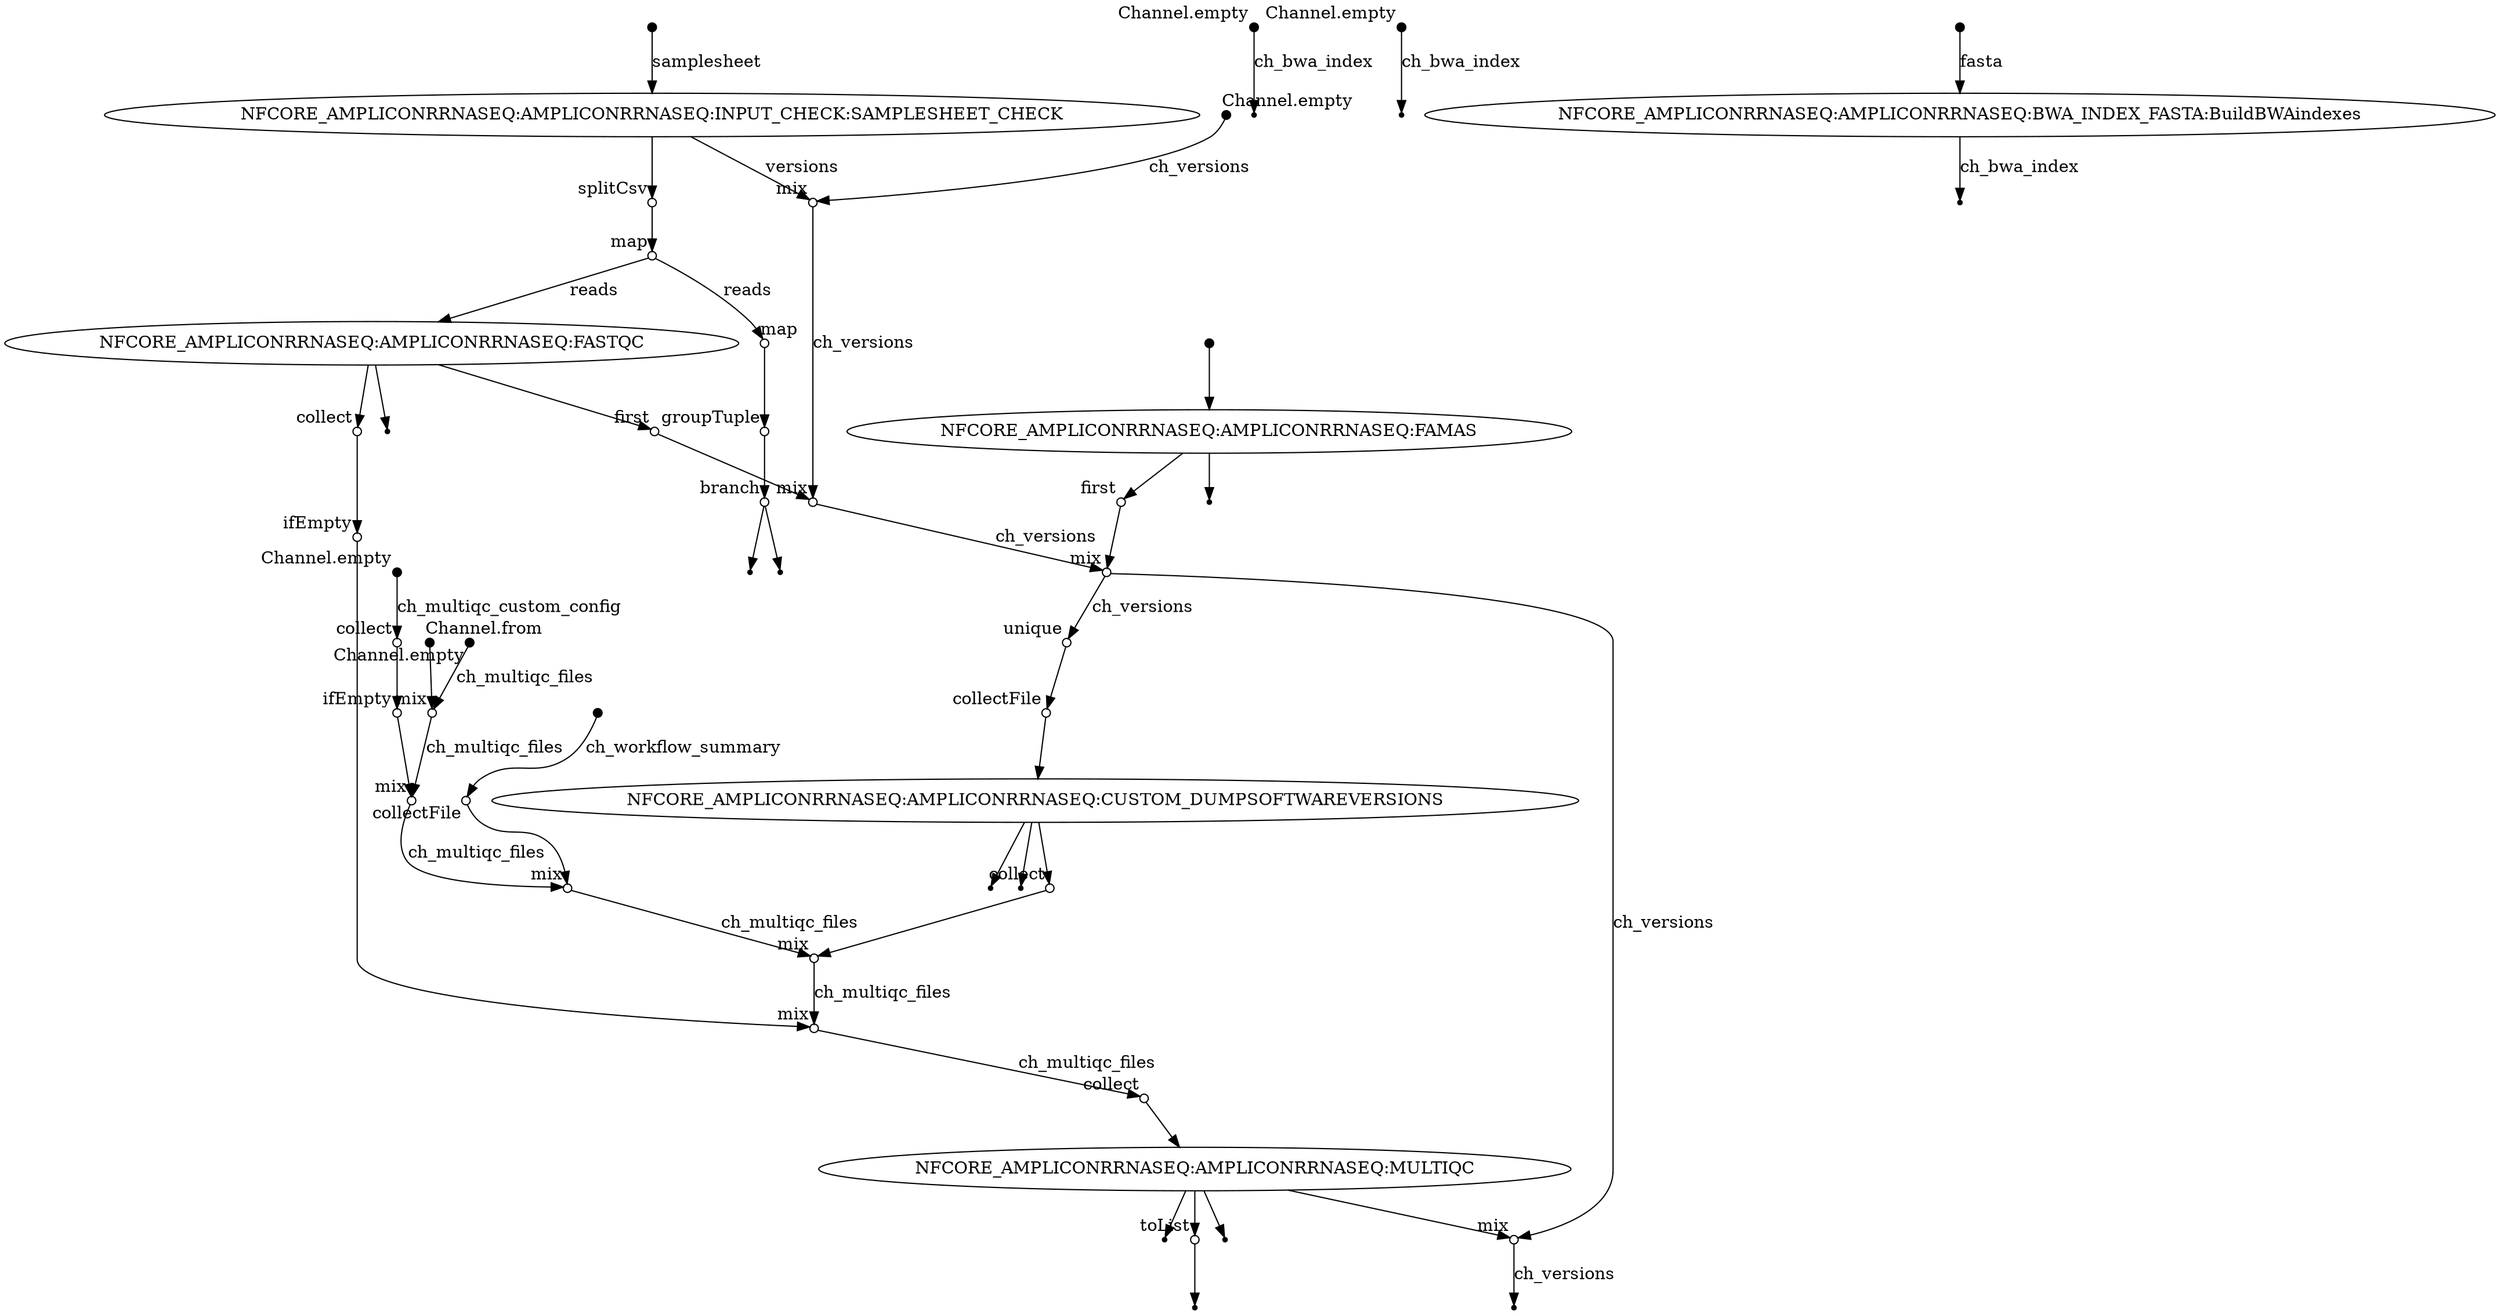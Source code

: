 digraph "pipeline_dag_20220615_173342" {
p0 [shape=point,label="",fixedsize=true,width=0.1,xlabel="Channel.empty"];
p36 [shape=circle,label="",fixedsize=true,width=0.1,xlabel="collect"];
p0 -> p36 [label="ch_multiqc_custom_config"];

p1 [shape=point,label="",fixedsize=true,width=0.1,xlabel="Channel.empty"];
p11 [shape=circle,label="",fixedsize=true,width=0.1,xlabel="mix"];
p1 -> p11 [label="ch_versions"];

p2 [shape=point,label="",fixedsize=true,width=0.1];
p3 [label="NFCORE_AMPLICONRRNASEQ:AMPLICONRRNASEQ:INPUT_CHECK:SAMPLESHEET_CHECK"];
p2 -> p3 [label="samplesheet"];

p3 [label="NFCORE_AMPLICONRRNASEQ:AMPLICONRRNASEQ:INPUT_CHECK:SAMPLESHEET_CHECK"];
p4 [shape=circle,label="",fixedsize=true,width=0.1,xlabel="splitCsv"];
p3 -> p4;

p3 [label="NFCORE_AMPLICONRRNASEQ:AMPLICONRRNASEQ:INPUT_CHECK:SAMPLESHEET_CHECK"];
p11 [shape=circle,label="",fixedsize=true,width=0.1,xlabel="mix"];
p3 -> p11 [label="versions"];

p4 [shape=circle,label="",fixedsize=true,width=0.1,xlabel="splitCsv"];
p5 [shape=circle,label="",fixedsize=true,width=0.1,xlabel="map"];
p4 -> p5;

p5 [shape=circle,label="",fixedsize=true,width=0.1,xlabel="map"];
p6 [shape=circle,label="",fixedsize=true,width=0.1,xlabel="map"];
p5 -> p6 [label="reads"];

p6 [shape=circle,label="",fixedsize=true,width=0.1,xlabel="map"];
p7 [shape=circle,label="",fixedsize=true,width=0.1,xlabel="groupTuple"];
p6 -> p7;

p7 [shape=circle,label="",fixedsize=true,width=0.1,xlabel="groupTuple"];
p8 [shape=circle,label="",fixedsize=true,width=0.1,xlabel="branch"];
p7 -> p8;

p8 [shape=circle,label="",fixedsize=true,width=0.1,xlabel="branch"];
p10 [shape=point];
p8 -> p10;

p8 [shape=circle,label="",fixedsize=true,width=0.1,xlabel="branch"];
p9 [shape=point];
p8 -> p9;

p11 [shape=circle,label="",fixedsize=true,width=0.1,xlabel="mix"];
p15 [shape=circle,label="",fixedsize=true,width=0.1,xlabel="mix"];
p11 -> p15 [label="ch_versions"];

p5 [shape=circle,label="",fixedsize=true,width=0.1,xlabel="map"];
p12 [label="NFCORE_AMPLICONRRNASEQ:AMPLICONRRNASEQ:FASTQC"];
p5 -> p12 [label="reads"];

p12 [label="NFCORE_AMPLICONRRNASEQ:AMPLICONRRNASEQ:FASTQC"];
p13 [shape=point];
p12 -> p13;

p12 [label="NFCORE_AMPLICONRRNASEQ:AMPLICONRRNASEQ:FASTQC"];
p44 [shape=circle,label="",fixedsize=true,width=0.1,xlabel="collect"];
p12 -> p44;

p12 [label="NFCORE_AMPLICONRRNASEQ:AMPLICONRRNASEQ:FASTQC"];
p14 [shape=circle,label="",fixedsize=true,width=0.1,xlabel="first"];
p12 -> p14;

p14 [shape=circle,label="",fixedsize=true,width=0.1,xlabel="first"];
p15 [shape=circle,label="",fixedsize=true,width=0.1,xlabel="mix"];
p14 -> p15;

p15 [shape=circle,label="",fixedsize=true,width=0.1,xlabel="mix"];
p20 [shape=circle,label="",fixedsize=true,width=0.1,xlabel="mix"];
p15 -> p20 [label="ch_versions"];

p16 [shape=point,label="",fixedsize=true,width=0.1];
p17 [label="NFCORE_AMPLICONRRNASEQ:AMPLICONRRNASEQ:FAMAS"];
p16 -> p17;

p17 [label="NFCORE_AMPLICONRRNASEQ:AMPLICONRRNASEQ:FAMAS"];
p18 [shape=point];
p17 -> p18;

p17 [label="NFCORE_AMPLICONRRNASEQ:AMPLICONRRNASEQ:FAMAS"];
p19 [shape=circle,label="",fixedsize=true,width=0.1,xlabel="first"];
p17 -> p19;

p19 [shape=circle,label="",fixedsize=true,width=0.1,xlabel="first"];
p20 [shape=circle,label="",fixedsize=true,width=0.1,xlabel="mix"];
p19 -> p20;

p20 [shape=circle,label="",fixedsize=true,width=0.1,xlabel="mix"];
p28 [shape=circle,label="",fixedsize=true,width=0.1,xlabel="unique"];
p20 -> p28 [label="ch_versions"];

p21 [shape=point,label="",fixedsize=true,width=0.1,xlabel="Channel.empty"];
p22 [shape=point];
p21 -> p22 [label="ch_bwa_index"];

p23 [shape=point,label="",fixedsize=true,width=0.1,xlabel="Channel.empty"];
p24 [shape=point];
p23 -> p24 [label="ch_bwa_index"];

p25 [shape=point,label="",fixedsize=true,width=0.1];
p26 [label="NFCORE_AMPLICONRRNASEQ:AMPLICONRRNASEQ:BWA_INDEX_FASTA:BuildBWAindexes"];
p25 -> p26 [label="fasta"];

p26 [label="NFCORE_AMPLICONRRNASEQ:AMPLICONRRNASEQ:BWA_INDEX_FASTA:BuildBWAindexes"];
p27 [shape=point];
p26 -> p27 [label="ch_bwa_index"];

p28 [shape=circle,label="",fixedsize=true,width=0.1,xlabel="unique"];
p29 [shape=circle,label="",fixedsize=true,width=0.1,xlabel="collectFile"];
p28 -> p29;

p29 [shape=circle,label="",fixedsize=true,width=0.1,xlabel="collectFile"];
p30 [label="NFCORE_AMPLICONRRNASEQ:AMPLICONRRNASEQ:CUSTOM_DUMPSOFTWAREVERSIONS"];
p29 -> p30;

p30 [label="NFCORE_AMPLICONRRNASEQ:AMPLICONRRNASEQ:CUSTOM_DUMPSOFTWAREVERSIONS"];
p32 [shape=point];
p30 -> p32;

p30 [label="NFCORE_AMPLICONRRNASEQ:AMPLICONRRNASEQ:CUSTOM_DUMPSOFTWAREVERSIONS"];
p42 [shape=circle,label="",fixedsize=true,width=0.1,xlabel="collect"];
p30 -> p42;

p30 [label="NFCORE_AMPLICONRRNASEQ:AMPLICONRRNASEQ:CUSTOM_DUMPSOFTWAREVERSIONS"];
p31 [shape=point];
p30 -> p31;

p33 [shape=point,label="",fixedsize=true,width=0.1,xlabel="Channel.empty"];
p35 [shape=circle,label="",fixedsize=true,width=0.1,xlabel="mix"];
p33 -> p35 [label="ch_multiqc_files"];

p34 [shape=point,label="",fixedsize=true,width=0.1,xlabel="Channel.from"];
p35 [shape=circle,label="",fixedsize=true,width=0.1,xlabel="mix"];
p34 -> p35;

p35 [shape=circle,label="",fixedsize=true,width=0.1,xlabel="mix"];
p38 [shape=circle,label="",fixedsize=true,width=0.1,xlabel="mix"];
p35 -> p38 [label="ch_multiqc_files"];

p36 [shape=circle,label="",fixedsize=true,width=0.1,xlabel="collect"];
p37 [shape=circle,label="",fixedsize=true,width=0.1,xlabel="ifEmpty"];
p36 -> p37;

p37 [shape=circle,label="",fixedsize=true,width=0.1,xlabel="ifEmpty"];
p38 [shape=circle,label="",fixedsize=true,width=0.1,xlabel="mix"];
p37 -> p38;

p38 [shape=circle,label="",fixedsize=true,width=0.1,xlabel="mix"];
p41 [shape=circle,label="",fixedsize=true,width=0.1,xlabel="mix"];
p38 -> p41 [label="ch_multiqc_files"];

p39 [shape=point,label="",fixedsize=true,width=0.1];
p40 [shape=circle,label="",fixedsize=true,width=0.1,xlabel="collectFile"];
p39 -> p40 [label="ch_workflow_summary"];

p40 [shape=circle,label="",fixedsize=true,width=0.1,xlabel="collectFile"];
p41 [shape=circle,label="",fixedsize=true,width=0.1,xlabel="mix"];
p40 -> p41;

p41 [shape=circle,label="",fixedsize=true,width=0.1,xlabel="mix"];
p43 [shape=circle,label="",fixedsize=true,width=0.1,xlabel="mix"];
p41 -> p43 [label="ch_multiqc_files"];

p42 [shape=circle,label="",fixedsize=true,width=0.1,xlabel="collect"];
p43 [shape=circle,label="",fixedsize=true,width=0.1,xlabel="mix"];
p42 -> p43;

p43 [shape=circle,label="",fixedsize=true,width=0.1,xlabel="mix"];
p46 [shape=circle,label="",fixedsize=true,width=0.1,xlabel="mix"];
p43 -> p46 [label="ch_multiqc_files"];

p44 [shape=circle,label="",fixedsize=true,width=0.1,xlabel="collect"];
p45 [shape=circle,label="",fixedsize=true,width=0.1,xlabel="ifEmpty"];
p44 -> p45;

p45 [shape=circle,label="",fixedsize=true,width=0.1,xlabel="ifEmpty"];
p46 [shape=circle,label="",fixedsize=true,width=0.1,xlabel="mix"];
p45 -> p46;

p46 [shape=circle,label="",fixedsize=true,width=0.1,xlabel="mix"];
p47 [shape=circle,label="",fixedsize=true,width=0.1,xlabel="collect"];
p46 -> p47 [label="ch_multiqc_files"];

p47 [shape=circle,label="",fixedsize=true,width=0.1,xlabel="collect"];
p48 [label="NFCORE_AMPLICONRRNASEQ:AMPLICONRRNASEQ:MULTIQC"];
p47 -> p48;

p48 [label="NFCORE_AMPLICONRRNASEQ:AMPLICONRRNASEQ:MULTIQC"];
p51 [shape=circle,label="",fixedsize=true,width=0.1,xlabel="toList"];
p48 -> p51;

p48 [label="NFCORE_AMPLICONRRNASEQ:AMPLICONRRNASEQ:MULTIQC"];
p50 [shape=point];
p48 -> p50;

p48 [label="NFCORE_AMPLICONRRNASEQ:AMPLICONRRNASEQ:MULTIQC"];
p49 [shape=point];
p48 -> p49;

p48 [label="NFCORE_AMPLICONRRNASEQ:AMPLICONRRNASEQ:MULTIQC"];
p53 [shape=circle,label="",fixedsize=true,width=0.1,xlabel="mix"];
p48 -> p53;

p51 [shape=circle,label="",fixedsize=true,width=0.1,xlabel="toList"];
p52 [shape=point];
p51 -> p52;

p20 [shape=circle,label="",fixedsize=true,width=0.1,xlabel="mix"];
p53 [shape=circle,label="",fixedsize=true,width=0.1,xlabel="mix"];
p20 -> p53 [label="ch_versions"];

p53 [shape=circle,label="",fixedsize=true,width=0.1,xlabel="mix"];
p54 [shape=point];
p53 -> p54 [label="ch_versions"];

}
